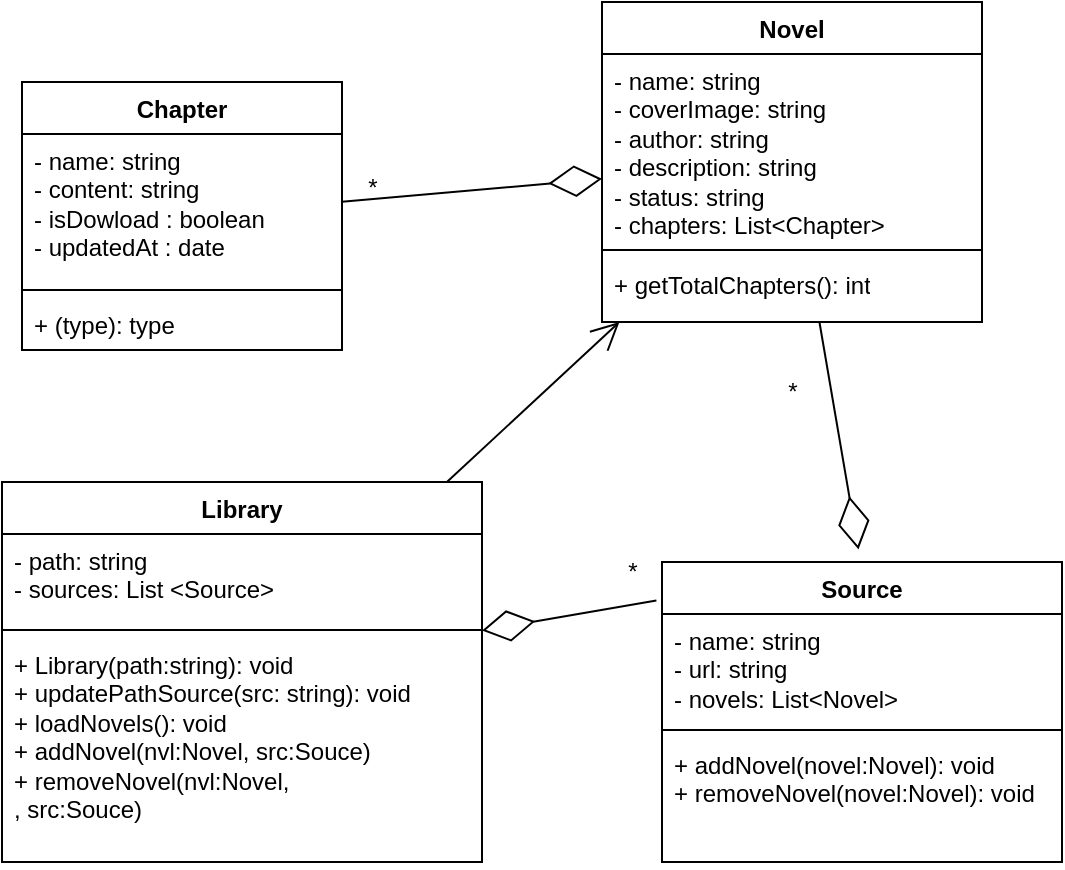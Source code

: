 <mxfile version="23.1.5" type="device">
  <diagram name="Page-1" id="bI3U2dczb3h5Pvb8gf_k">
    <mxGraphModel dx="876" dy="501" grid="1" gridSize="10" guides="1" tooltips="1" connect="1" arrows="1" fold="1" page="1" pageScale="1" pageWidth="1527" pageHeight="1569" math="0" shadow="0">
      <root>
        <mxCell id="0" />
        <mxCell id="1" parent="0" />
        <mxCell id="2ZDiNAuSC-FLORGVPn16-1" value="Novel" style="swimlane;fontStyle=1;align=center;verticalAlign=top;childLayout=stackLayout;horizontal=1;startSize=26;horizontalStack=0;resizeParent=1;resizeParentMax=0;resizeLast=0;collapsible=1;marginBottom=0;whiteSpace=wrap;html=1;" parent="1" vertex="1">
          <mxGeometry x="660" y="100" width="190" height="160" as="geometry" />
        </mxCell>
        <mxCell id="2ZDiNAuSC-FLORGVPn16-2" value="- name: string&lt;br&gt;- coverImage: string&lt;br&gt;- author: string&lt;br&gt;- description: string&lt;br&gt;- status: string&lt;br&gt;- chapters: List&amp;lt;Chapter&amp;gt;" style="text;strokeColor=none;fillColor=none;align=left;verticalAlign=top;spacingLeft=4;spacingRight=4;overflow=hidden;rotatable=0;points=[[0,0.5],[1,0.5]];portConstraint=eastwest;whiteSpace=wrap;html=1;" parent="2ZDiNAuSC-FLORGVPn16-1" vertex="1">
          <mxGeometry y="26" width="190" height="94" as="geometry" />
        </mxCell>
        <mxCell id="2ZDiNAuSC-FLORGVPn16-3" value="" style="line;strokeWidth=1;fillColor=none;align=left;verticalAlign=middle;spacingTop=-1;spacingLeft=3;spacingRight=3;rotatable=0;labelPosition=right;points=[];portConstraint=eastwest;strokeColor=inherit;" parent="2ZDiNAuSC-FLORGVPn16-1" vertex="1">
          <mxGeometry y="120" width="190" height="8" as="geometry" />
        </mxCell>
        <mxCell id="2ZDiNAuSC-FLORGVPn16-4" value="+ getTotalChapters(): int" style="text;strokeColor=none;fillColor=none;align=left;verticalAlign=top;spacingLeft=4;spacingRight=4;overflow=hidden;rotatable=0;points=[[0,0.5],[1,0.5]];portConstraint=eastwest;whiteSpace=wrap;html=1;" parent="2ZDiNAuSC-FLORGVPn16-1" vertex="1">
          <mxGeometry y="128" width="190" height="32" as="geometry" />
        </mxCell>
        <mxCell id="2ZDiNAuSC-FLORGVPn16-5" value="Chapter" style="swimlane;fontStyle=1;align=center;verticalAlign=top;childLayout=stackLayout;horizontal=1;startSize=26;horizontalStack=0;resizeParent=1;resizeParentMax=0;resizeLast=0;collapsible=1;marginBottom=0;whiteSpace=wrap;html=1;" parent="1" vertex="1">
          <mxGeometry x="370" y="140" width="160" height="134" as="geometry" />
        </mxCell>
        <mxCell id="2ZDiNAuSC-FLORGVPn16-6" value="- name: string&lt;br&gt;- content: string&lt;br&gt;- isDowload : boolean&lt;br&gt;- updatedAt : date" style="text;strokeColor=none;fillColor=none;align=left;verticalAlign=top;spacingLeft=4;spacingRight=4;overflow=hidden;rotatable=0;points=[[0,0.5],[1,0.5]];portConstraint=eastwest;whiteSpace=wrap;html=1;" parent="2ZDiNAuSC-FLORGVPn16-5" vertex="1">
          <mxGeometry y="26" width="160" height="74" as="geometry" />
        </mxCell>
        <mxCell id="2ZDiNAuSC-FLORGVPn16-7" value="" style="line;strokeWidth=1;fillColor=none;align=left;verticalAlign=middle;spacingTop=-1;spacingLeft=3;spacingRight=3;rotatable=0;labelPosition=right;points=[];portConstraint=eastwest;strokeColor=inherit;" parent="2ZDiNAuSC-FLORGVPn16-5" vertex="1">
          <mxGeometry y="100" width="160" height="8" as="geometry" />
        </mxCell>
        <mxCell id="2ZDiNAuSC-FLORGVPn16-8" value="+ (type): type" style="text;strokeColor=none;fillColor=none;align=left;verticalAlign=top;spacingLeft=4;spacingRight=4;overflow=hidden;rotatable=0;points=[[0,0.5],[1,0.5]];portConstraint=eastwest;whiteSpace=wrap;html=1;" parent="2ZDiNAuSC-FLORGVPn16-5" vertex="1">
          <mxGeometry y="108" width="160" height="26" as="geometry" />
        </mxCell>
        <mxCell id="2ZDiNAuSC-FLORGVPn16-9" value="Library" style="swimlane;fontStyle=1;align=center;verticalAlign=top;childLayout=stackLayout;horizontal=1;startSize=26;horizontalStack=0;resizeParent=1;resizeParentMax=0;resizeLast=0;collapsible=1;marginBottom=0;whiteSpace=wrap;html=1;" parent="1" vertex="1">
          <mxGeometry x="360" y="340" width="240" height="190" as="geometry" />
        </mxCell>
        <mxCell id="2ZDiNAuSC-FLORGVPn16-10" value="- path: string&lt;br&gt;- sources: List &amp;lt;Source&amp;gt;" style="text;strokeColor=none;fillColor=none;align=left;verticalAlign=top;spacingLeft=4;spacingRight=4;overflow=hidden;rotatable=0;points=[[0,0.5],[1,0.5]];portConstraint=eastwest;whiteSpace=wrap;html=1;" parent="2ZDiNAuSC-FLORGVPn16-9" vertex="1">
          <mxGeometry y="26" width="240" height="44" as="geometry" />
        </mxCell>
        <mxCell id="2ZDiNAuSC-FLORGVPn16-11" value="" style="line;strokeWidth=1;fillColor=none;align=left;verticalAlign=middle;spacingTop=-1;spacingLeft=3;spacingRight=3;rotatable=0;labelPosition=right;points=[];portConstraint=eastwest;strokeColor=inherit;" parent="2ZDiNAuSC-FLORGVPn16-9" vertex="1">
          <mxGeometry y="70" width="240" height="8" as="geometry" />
        </mxCell>
        <mxCell id="2ZDiNAuSC-FLORGVPn16-12" value="+ Library(path:string): void&lt;div&gt;+ updatePathSource(src: string): void&lt;/div&gt;&lt;div&gt;+ loadNovels(): void&lt;/div&gt;&lt;div&gt;+ addNovel(nvl:Novel, src:Souce)&lt;/div&gt;&lt;div&gt;+ removeNovel(nvl:Novel,&amp;nbsp;&lt;/div&gt;, src:Souce)" style="text;strokeColor=none;fillColor=none;align=left;verticalAlign=top;spacingLeft=4;spacingRight=4;overflow=hidden;rotatable=0;points=[[0,0.5],[1,0.5]];portConstraint=eastwest;whiteSpace=wrap;html=1;" parent="2ZDiNAuSC-FLORGVPn16-9" vertex="1">
          <mxGeometry y="78" width="240" height="112" as="geometry" />
        </mxCell>
        <mxCell id="JUxxIVEcW9c0OcqZ1ujC-5" value="Source" style="swimlane;fontStyle=1;align=center;verticalAlign=top;childLayout=stackLayout;horizontal=1;startSize=26;horizontalStack=0;resizeParent=1;resizeParentMax=0;resizeLast=0;collapsible=1;marginBottom=0;whiteSpace=wrap;html=1;" parent="1" vertex="1">
          <mxGeometry x="690" y="380" width="200" height="150" as="geometry" />
        </mxCell>
        <mxCell id="JUxxIVEcW9c0OcqZ1ujC-6" value="- name: string&lt;br&gt;- url: string&lt;br&gt;- novels: List&amp;lt;Novel&amp;gt;" style="text;strokeColor=none;fillColor=none;align=left;verticalAlign=top;spacingLeft=4;spacingRight=4;overflow=hidden;rotatable=0;points=[[0,0.5],[1,0.5]];portConstraint=eastwest;whiteSpace=wrap;html=1;" parent="JUxxIVEcW9c0OcqZ1ujC-5" vertex="1">
          <mxGeometry y="26" width="200" height="54" as="geometry" />
        </mxCell>
        <mxCell id="JUxxIVEcW9c0OcqZ1ujC-7" value="" style="line;strokeWidth=1;fillColor=none;align=left;verticalAlign=middle;spacingTop=-1;spacingLeft=3;spacingRight=3;rotatable=0;labelPosition=right;points=[];portConstraint=eastwest;strokeColor=inherit;" parent="JUxxIVEcW9c0OcqZ1ujC-5" vertex="1">
          <mxGeometry y="80" width="200" height="8" as="geometry" />
        </mxCell>
        <mxCell id="JUxxIVEcW9c0OcqZ1ujC-8" value="+ addNovel(novel:Novel): void&lt;br&gt;+ removeNovel(novel:Novel): void" style="text;strokeColor=none;fillColor=none;align=left;verticalAlign=top;spacingLeft=4;spacingRight=4;overflow=hidden;rotatable=0;points=[[0,0.5],[1,0.5]];portConstraint=eastwest;whiteSpace=wrap;html=1;" parent="JUxxIVEcW9c0OcqZ1ujC-5" vertex="1">
          <mxGeometry y="88" width="200" height="62" as="geometry" />
        </mxCell>
        <mxCell id="JUxxIVEcW9c0OcqZ1ujC-9" value="" style="endArrow=diamondThin;endFill=0;endSize=24;html=1;rounded=0;exitX=-0.014;exitY=0.128;exitDx=0;exitDy=0;exitPerimeter=0;" parent="1" source="JUxxIVEcW9c0OcqZ1ujC-5" target="2ZDiNAuSC-FLORGVPn16-9" edge="1">
          <mxGeometry width="160" relative="1" as="geometry">
            <mxPoint x="647.44" y="316.084" as="sourcePoint" />
            <mxPoint x="630" y="444" as="targetPoint" />
          </mxGeometry>
        </mxCell>
        <mxCell id="JUxxIVEcW9c0OcqZ1ujC-10" value="" style="endArrow=diamondThin;endFill=0;endSize=24;html=1;rounded=0;entryX=0.491;entryY=-0.042;entryDx=0;entryDy=0;entryPerimeter=0;" parent="1" source="2ZDiNAuSC-FLORGVPn16-1" target="JUxxIVEcW9c0OcqZ1ujC-5" edge="1">
          <mxGeometry width="160" relative="1" as="geometry">
            <mxPoint x="831" y="369" as="sourcePoint" />
            <mxPoint x="764" y="320" as="targetPoint" />
          </mxGeometry>
        </mxCell>
        <mxCell id="JUxxIVEcW9c0OcqZ1ujC-11" value="" style="endArrow=diamondThin;endFill=0;endSize=24;html=1;rounded=0;" parent="1" source="2ZDiNAuSC-FLORGVPn16-5" target="2ZDiNAuSC-FLORGVPn16-1" edge="1">
          <mxGeometry width="160" relative="1" as="geometry">
            <mxPoint x="620" y="53" as="sourcePoint" />
            <mxPoint x="620" y="154" as="targetPoint" />
          </mxGeometry>
        </mxCell>
        <mxCell id="E_CsgDJoaUjD0CU0wuPf-1" value="*" style="text;html=1;align=center;verticalAlign=middle;resizable=0;points=[];autosize=1;strokeColor=none;fillColor=none;" vertex="1" parent="1">
          <mxGeometry x="530" y="178" width="30" height="30" as="geometry" />
        </mxCell>
        <mxCell id="E_CsgDJoaUjD0CU0wuPf-2" value="*" style="text;html=1;align=center;verticalAlign=middle;resizable=0;points=[];autosize=1;strokeColor=none;fillColor=none;" vertex="1" parent="1">
          <mxGeometry x="660" y="370" width="30" height="30" as="geometry" />
        </mxCell>
        <mxCell id="E_CsgDJoaUjD0CU0wuPf-3" value="*" style="text;html=1;align=center;verticalAlign=middle;resizable=0;points=[];autosize=1;strokeColor=none;fillColor=none;" vertex="1" parent="1">
          <mxGeometry x="740" y="280" width="30" height="30" as="geometry" />
        </mxCell>
        <mxCell id="E_CsgDJoaUjD0CU0wuPf-5" value="" style="endArrow=open;endFill=1;endSize=12;html=1;rounded=0;" edge="1" parent="1" source="2ZDiNAuSC-FLORGVPn16-9" target="2ZDiNAuSC-FLORGVPn16-1">
          <mxGeometry width="160" relative="1" as="geometry">
            <mxPoint x="530" y="310" as="sourcePoint" />
            <mxPoint x="690" y="310" as="targetPoint" />
          </mxGeometry>
        </mxCell>
      </root>
    </mxGraphModel>
  </diagram>
</mxfile>
